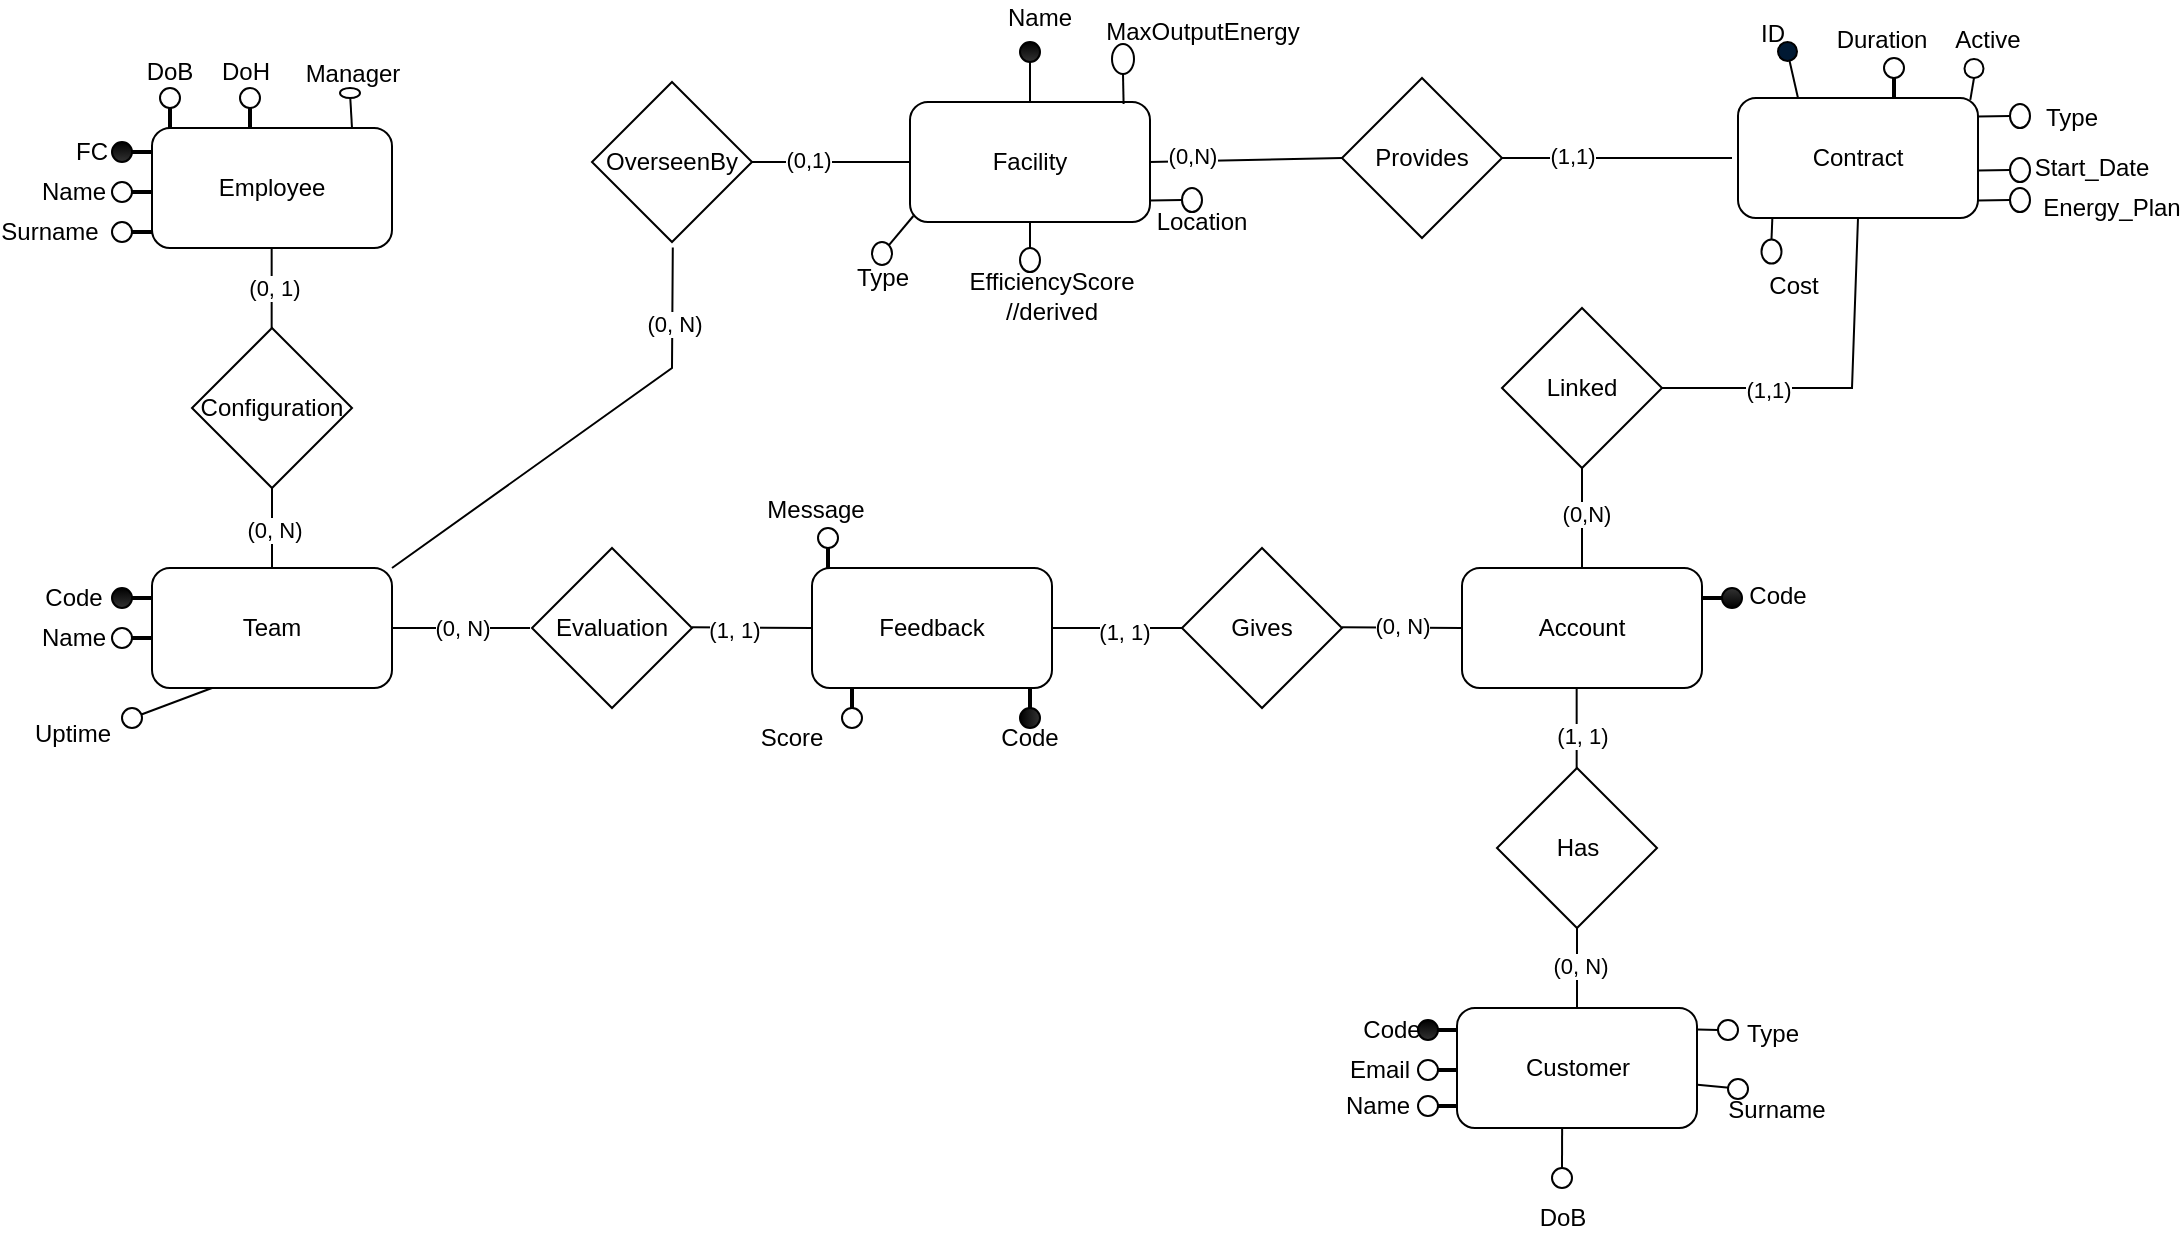 <mxfile version="26.0.10">
  <diagram id="R2lEEEUBdFMjLlhIrx00" name="Page-1">
    <mxGraphModel dx="398" dy="614" grid="1" gridSize="10" guides="1" tooltips="1" connect="1" arrows="1" fold="1" page="0" pageScale="1" pageWidth="850" pageHeight="1100" background="none" math="0" shadow="0" extFonts="Permanent Marker^https://fonts.googleapis.com/css?family=Permanent+Marker">
      <root>
        <mxCell id="0" />
        <mxCell id="1" parent="0" />
        <mxCell id="Rv9nNQW4Hy2pHnhk0odQ-2" value="Facility" style="rounded=1;whiteSpace=wrap;html=1;" parent="1" vertex="1">
          <mxGeometry x="509" y="27" width="120" height="60" as="geometry" />
        </mxCell>
        <mxCell id="Rv9nNQW4Hy2pHnhk0odQ-5" value="Customer" style="rounded=1;whiteSpace=wrap;html=1;" parent="1" vertex="1">
          <mxGeometry x="782.5" y="480" width="120" height="60" as="geometry" />
        </mxCell>
        <mxCell id="Rv9nNQW4Hy2pHnhk0odQ-7" value="Team" style="rounded=1;whiteSpace=wrap;html=1;" parent="1" vertex="1">
          <mxGeometry x="130" y="260" width="120" height="60" as="geometry" />
        </mxCell>
        <mxCell id="Rv9nNQW4Hy2pHnhk0odQ-8" value="Employee" style="rounded=1;whiteSpace=wrap;html=1;" parent="1" vertex="1">
          <mxGeometry x="130" y="40" width="120" height="60" as="geometry" />
        </mxCell>
        <mxCell id="Rv9nNQW4Hy2pHnhk0odQ-10" value="Feedback" style="rounded=1;whiteSpace=wrap;html=1;" parent="1" vertex="1">
          <mxGeometry x="460" y="260" width="120" height="60" as="geometry" />
        </mxCell>
        <mxCell id="Rv9nNQW4Hy2pHnhk0odQ-11" value="Account" style="rounded=1;whiteSpace=wrap;html=1;" parent="1" vertex="1">
          <mxGeometry x="785" y="260" width="120" height="60" as="geometry" />
        </mxCell>
        <mxCell id="Rv9nNQW4Hy2pHnhk0odQ-14" value="Gives" style="rhombus;whiteSpace=wrap;html=1;" parent="1" vertex="1">
          <mxGeometry x="645" y="250" width="80" height="80" as="geometry" />
        </mxCell>
        <mxCell id="Rv9nNQW4Hy2pHnhk0odQ-16" value="Has" style="rhombus;whiteSpace=wrap;html=1;" parent="1" vertex="1">
          <mxGeometry x="802.5" y="360" width="80" height="80" as="geometry" />
        </mxCell>
        <mxCell id="Rv9nNQW4Hy2pHnhk0odQ-27" value="" style="endArrow=none;html=1;rounded=0;exitX=0.5;exitY=0;exitDx=0;exitDy=0;entryX=0.5;entryY=1;entryDx=0;entryDy=0;" parent="1" source="Rv9nNQW4Hy2pHnhk0odQ-5" target="Rv9nNQW4Hy2pHnhk0odQ-16" edge="1">
          <mxGeometry width="50" height="50" relative="1" as="geometry">
            <mxPoint x="787.5" y="490" as="sourcePoint" />
            <mxPoint x="837.5" y="440" as="targetPoint" />
          </mxGeometry>
        </mxCell>
        <mxCell id="Rv9nNQW4Hy2pHnhk0odQ-61" value="(0, N)" style="edgeLabel;html=1;align=center;verticalAlign=middle;resizable=0;points=[];" parent="Rv9nNQW4Hy2pHnhk0odQ-27" vertex="1" connectable="0">
          <mxGeometry x="0.06" y="-1" relative="1" as="geometry">
            <mxPoint as="offset" />
          </mxGeometry>
        </mxCell>
        <mxCell id="Rv9nNQW4Hy2pHnhk0odQ-28" value="" style="endArrow=none;html=1;rounded=0;exitX=0.5;exitY=0;exitDx=0;exitDy=0;entryX=0.5;entryY=1;entryDx=0;entryDy=0;" parent="1" edge="1">
          <mxGeometry width="50" height="50" relative="1" as="geometry">
            <mxPoint x="842.33" y="360" as="sourcePoint" />
            <mxPoint x="842.33" y="320" as="targetPoint" />
          </mxGeometry>
        </mxCell>
        <mxCell id="Rv9nNQW4Hy2pHnhk0odQ-62" value="(1, 1)" style="edgeLabel;html=1;align=center;verticalAlign=middle;resizable=0;points=[];" parent="Rv9nNQW4Hy2pHnhk0odQ-28" vertex="1" connectable="0">
          <mxGeometry x="-0.2" y="-2" relative="1" as="geometry">
            <mxPoint as="offset" />
          </mxGeometry>
        </mxCell>
        <mxCell id="Rv9nNQW4Hy2pHnhk0odQ-35" value="Configuration" style="rhombus;whiteSpace=wrap;html=1;" parent="1" vertex="1">
          <mxGeometry x="150" y="140" width="80" height="80" as="geometry" />
        </mxCell>
        <mxCell id="Rv9nNQW4Hy2pHnhk0odQ-36" value="" style="endArrow=none;html=1;rounded=0;exitX=0.5;exitY=0;exitDx=0;exitDy=0;entryX=0.5;entryY=1;entryDx=0;entryDy=0;" parent="1" target="Rv9nNQW4Hy2pHnhk0odQ-35" edge="1">
          <mxGeometry width="50" height="50" relative="1" as="geometry">
            <mxPoint x="190" y="260" as="sourcePoint" />
            <mxPoint x="185" y="220" as="targetPoint" />
          </mxGeometry>
        </mxCell>
        <mxCell id="Rv9nNQW4Hy2pHnhk0odQ-67" value="(0, N)" style="edgeLabel;html=1;align=center;verticalAlign=middle;resizable=0;points=[];" parent="Rv9nNQW4Hy2pHnhk0odQ-36" vertex="1" connectable="0">
          <mxGeometry x="-0.04" y="-1" relative="1" as="geometry">
            <mxPoint as="offset" />
          </mxGeometry>
        </mxCell>
        <mxCell id="Rv9nNQW4Hy2pHnhk0odQ-37" value="" style="endArrow=none;html=1;rounded=0;exitX=0.5;exitY=0;exitDx=0;exitDy=0;entryX=0.5;entryY=1;entryDx=0;entryDy=0;" parent="1" edge="1">
          <mxGeometry width="50" height="50" relative="1" as="geometry">
            <mxPoint x="189.83" y="140" as="sourcePoint" />
            <mxPoint x="189.83" y="100" as="targetPoint" />
          </mxGeometry>
        </mxCell>
        <mxCell id="Rv9nNQW4Hy2pHnhk0odQ-68" value="(0, 1)" style="edgeLabel;html=1;align=center;verticalAlign=middle;resizable=0;points=[];" parent="Rv9nNQW4Hy2pHnhk0odQ-37" vertex="1" connectable="0">
          <mxGeometry y="-1" relative="1" as="geometry">
            <mxPoint as="offset" />
          </mxGeometry>
        </mxCell>
        <mxCell id="Rv9nNQW4Hy2pHnhk0odQ-43" value="OverseenBy" style="rhombus;whiteSpace=wrap;html=1;" parent="1" vertex="1">
          <mxGeometry x="350" y="17" width="80" height="80" as="geometry" />
        </mxCell>
        <mxCell id="Rv9nNQW4Hy2pHnhk0odQ-45" value="" style="endArrow=none;html=1;rounded=0;entryX=1;entryY=0;entryDx=0;entryDy=0;exitX=0.505;exitY=1.035;exitDx=0;exitDy=0;exitPerimeter=0;" parent="1" source="Rv9nNQW4Hy2pHnhk0odQ-43" target="Rv9nNQW4Hy2pHnhk0odQ-7" edge="1">
          <mxGeometry width="50" height="50" relative="1" as="geometry">
            <mxPoint x="40" y="288.86" as="sourcePoint" />
            <mxPoint x="130" y="288.86" as="targetPoint" />
            <Array as="points">
              <mxPoint x="390" y="160" />
            </Array>
          </mxGeometry>
        </mxCell>
        <mxCell id="Rv9nNQW4Hy2pHnhk0odQ-69" value="(0, N)" style="edgeLabel;html=1;align=center;verticalAlign=middle;resizable=0;points=[];" parent="Rv9nNQW4Hy2pHnhk0odQ-45" vertex="1" connectable="0">
          <mxGeometry x="-0.676" y="1" relative="1" as="geometry">
            <mxPoint as="offset" />
          </mxGeometry>
        </mxCell>
        <mxCell id="Rv9nNQW4Hy2pHnhk0odQ-50" value="" style="endArrow=none;html=1;rounded=0;entryX=0;entryY=0.5;entryDx=0;entryDy=0;" parent="1" target="Rv9nNQW4Hy2pHnhk0odQ-14" edge="1">
          <mxGeometry width="50" height="50" relative="1" as="geometry">
            <mxPoint x="580" y="290" as="sourcePoint" />
            <mxPoint x="630" y="240" as="targetPoint" />
          </mxGeometry>
        </mxCell>
        <mxCell id="Rv9nNQW4Hy2pHnhk0odQ-64" value="(1, 1)" style="edgeLabel;html=1;align=center;verticalAlign=middle;resizable=0;points=[];" parent="Rv9nNQW4Hy2pHnhk0odQ-50" vertex="1" connectable="0">
          <mxGeometry x="0.108" y="-2" relative="1" as="geometry">
            <mxPoint as="offset" />
          </mxGeometry>
        </mxCell>
        <mxCell id="Rv9nNQW4Hy2pHnhk0odQ-52" value="" style="endArrow=none;html=1;rounded=0;" parent="1" edge="1">
          <mxGeometry width="50" height="50" relative="1" as="geometry">
            <mxPoint x="725" y="289.66" as="sourcePoint" />
            <mxPoint x="785" y="290" as="targetPoint" />
          </mxGeometry>
        </mxCell>
        <mxCell id="Rv9nNQW4Hy2pHnhk0odQ-63" value="(0, N)" style="edgeLabel;html=1;align=center;verticalAlign=middle;resizable=0;points=[];" parent="Rv9nNQW4Hy2pHnhk0odQ-52" vertex="1" connectable="0">
          <mxGeometry x="-0.007" y="1" relative="1" as="geometry">
            <mxPoint as="offset" />
          </mxGeometry>
        </mxCell>
        <mxCell id="Rv9nNQW4Hy2pHnhk0odQ-54" value="" style="endArrow=none;html=1;rounded=0;entryX=0;entryY=0.5;entryDx=0;entryDy=0;exitX=1;exitY=0.5;exitDx=0;exitDy=0;" parent="1" source="Rv9nNQW4Hy2pHnhk0odQ-7" edge="1">
          <mxGeometry width="50" height="50" relative="1" as="geometry">
            <mxPoint x="254" y="290" as="sourcePoint" />
            <mxPoint x="319" y="290" as="targetPoint" />
          </mxGeometry>
        </mxCell>
        <mxCell id="Rv9nNQW4Hy2pHnhk0odQ-66" value="(0, N)" style="edgeLabel;html=1;align=center;verticalAlign=middle;resizable=0;points=[];" parent="Rv9nNQW4Hy2pHnhk0odQ-54" vertex="1" connectable="0">
          <mxGeometry x="-0.003" y="-1" relative="1" as="geometry">
            <mxPoint y="-1" as="offset" />
          </mxGeometry>
        </mxCell>
        <mxCell id="Rv9nNQW4Hy2pHnhk0odQ-55" value="Evaluation" style="rhombus;whiteSpace=wrap;html=1;" parent="1" vertex="1">
          <mxGeometry x="320" y="250" width="80" height="80" as="geometry" />
        </mxCell>
        <mxCell id="Rv9nNQW4Hy2pHnhk0odQ-56" value="" style="endArrow=none;html=1;rounded=0;" parent="1" edge="1">
          <mxGeometry width="50" height="50" relative="1" as="geometry">
            <mxPoint x="400" y="289.66" as="sourcePoint" />
            <mxPoint x="460" y="290" as="targetPoint" />
          </mxGeometry>
        </mxCell>
        <mxCell id="Rv9nNQW4Hy2pHnhk0odQ-65" value="(1, 1)" style="edgeLabel;html=1;align=center;verticalAlign=middle;resizable=0;points=[];" parent="Rv9nNQW4Hy2pHnhk0odQ-56" vertex="1" connectable="0">
          <mxGeometry x="-0.306" y="-1" relative="1" as="geometry">
            <mxPoint as="offset" />
          </mxGeometry>
        </mxCell>
        <mxCell id="Rv9nNQW4Hy2pHnhk0odQ-91" value="" style="group" parent="1" vertex="1" connectable="0">
          <mxGeometry x="110" y="290" width="20" height="10" as="geometry" />
        </mxCell>
        <mxCell id="Rv9nNQW4Hy2pHnhk0odQ-83" value="" style="line;strokeWidth=2;html=1;" parent="Rv9nNQW4Hy2pHnhk0odQ-91" vertex="1">
          <mxGeometry x="10" width="10" height="10" as="geometry" />
        </mxCell>
        <mxCell id="Rv9nNQW4Hy2pHnhk0odQ-90" value="" style="ellipse;whiteSpace=wrap;html=1;aspect=fixed;" parent="Rv9nNQW4Hy2pHnhk0odQ-91" vertex="1">
          <mxGeometry width="10" height="10" as="geometry" />
        </mxCell>
        <mxCell id="Rv9nNQW4Hy2pHnhk0odQ-92" value="" style="group" parent="1" vertex="1" connectable="0">
          <mxGeometry x="110" y="270" width="20" height="10" as="geometry" />
        </mxCell>
        <mxCell id="Rv9nNQW4Hy2pHnhk0odQ-93" value="" style="line;strokeWidth=2;html=1;" parent="Rv9nNQW4Hy2pHnhk0odQ-92" vertex="1">
          <mxGeometry x="10" width="10" height="10" as="geometry" />
        </mxCell>
        <mxCell id="Rv9nNQW4Hy2pHnhk0odQ-94" value="" style="ellipse;whiteSpace=wrap;html=1;aspect=fixed;fillStyle=solid;fillColor=#000000;gradientColor=#333333;" parent="Rv9nNQW4Hy2pHnhk0odQ-92" vertex="1">
          <mxGeometry width="10" height="10" as="geometry" />
        </mxCell>
        <mxCell id="Rv9nNQW4Hy2pHnhk0odQ-96" value="Code" style="text;html=1;align=center;verticalAlign=middle;whiteSpace=wrap;rounded=0;" parent="1" vertex="1">
          <mxGeometry x="81" y="270" width="20" height="10" as="geometry" />
        </mxCell>
        <mxCell id="Rv9nNQW4Hy2pHnhk0odQ-97" value="Name" style="text;html=1;align=center;verticalAlign=middle;whiteSpace=wrap;rounded=0;" parent="1" vertex="1">
          <mxGeometry x="81" y="290" width="20" height="10" as="geometry" />
        </mxCell>
        <mxCell id="Rv9nNQW4Hy2pHnhk0odQ-106" value="" style="group" parent="1" vertex="1" connectable="0">
          <mxGeometry x="110" y="67" width="20" height="10" as="geometry" />
        </mxCell>
        <mxCell id="Rv9nNQW4Hy2pHnhk0odQ-107" value="" style="line;strokeWidth=2;html=1;" parent="Rv9nNQW4Hy2pHnhk0odQ-106" vertex="1">
          <mxGeometry x="10" width="10" height="10" as="geometry" />
        </mxCell>
        <mxCell id="Rv9nNQW4Hy2pHnhk0odQ-108" value="" style="ellipse;whiteSpace=wrap;html=1;aspect=fixed;" parent="Rv9nNQW4Hy2pHnhk0odQ-106" vertex="1">
          <mxGeometry width="10" height="10" as="geometry" />
        </mxCell>
        <mxCell id="Rv9nNQW4Hy2pHnhk0odQ-109" value="" style="group" parent="1" vertex="1" connectable="0">
          <mxGeometry x="110" y="47" width="20" height="10" as="geometry" />
        </mxCell>
        <mxCell id="Rv9nNQW4Hy2pHnhk0odQ-110" value="" style="line;strokeWidth=2;html=1;" parent="Rv9nNQW4Hy2pHnhk0odQ-109" vertex="1">
          <mxGeometry x="10" width="10" height="10" as="geometry" />
        </mxCell>
        <mxCell id="Rv9nNQW4Hy2pHnhk0odQ-111" value="" style="ellipse;whiteSpace=wrap;html=1;aspect=fixed;fillStyle=solid;fillColor=#000000;gradientColor=#333333;" parent="Rv9nNQW4Hy2pHnhk0odQ-109" vertex="1">
          <mxGeometry width="10" height="10" as="geometry" />
        </mxCell>
        <mxCell id="Rv9nNQW4Hy2pHnhk0odQ-112" value="FC" style="text;html=1;align=center;verticalAlign=middle;whiteSpace=wrap;rounded=0;" parent="1" vertex="1">
          <mxGeometry x="90" y="47" width="20" height="10" as="geometry" />
        </mxCell>
        <mxCell id="Rv9nNQW4Hy2pHnhk0odQ-113" value="Name" style="text;html=1;align=center;verticalAlign=middle;whiteSpace=wrap;rounded=0;" parent="1" vertex="1">
          <mxGeometry x="81" y="67" width="20" height="10" as="geometry" />
        </mxCell>
        <mxCell id="Rv9nNQW4Hy2pHnhk0odQ-114" value="" style="group" parent="1" vertex="1" connectable="0">
          <mxGeometry x="110" y="87" width="20" height="10" as="geometry" />
        </mxCell>
        <mxCell id="Rv9nNQW4Hy2pHnhk0odQ-115" value="" style="line;strokeWidth=2;html=1;" parent="Rv9nNQW4Hy2pHnhk0odQ-114" vertex="1">
          <mxGeometry x="10" width="10" height="10" as="geometry" />
        </mxCell>
        <mxCell id="Rv9nNQW4Hy2pHnhk0odQ-116" value="" style="ellipse;whiteSpace=wrap;html=1;aspect=fixed;" parent="Rv9nNQW4Hy2pHnhk0odQ-114" vertex="1">
          <mxGeometry width="10" height="10" as="geometry" />
        </mxCell>
        <mxCell id="Rv9nNQW4Hy2pHnhk0odQ-117" value="Surname" style="text;html=1;align=center;verticalAlign=middle;whiteSpace=wrap;rounded=0;" parent="1" vertex="1">
          <mxGeometry x="69" y="87" width="20" height="10" as="geometry" />
        </mxCell>
        <mxCell id="Rv9nNQW4Hy2pHnhk0odQ-118" value="" style="group;rotation=90;" parent="1" vertex="1" connectable="0">
          <mxGeometry x="129" y="25" width="20" height="10" as="geometry" />
        </mxCell>
        <mxCell id="Rv9nNQW4Hy2pHnhk0odQ-119" value="" style="line;strokeWidth=2;html=1;rotation=90;" parent="Rv9nNQW4Hy2pHnhk0odQ-118" vertex="1">
          <mxGeometry x="5" y="5" width="10" height="10" as="geometry" />
        </mxCell>
        <mxCell id="Rv9nNQW4Hy2pHnhk0odQ-120" value="" style="ellipse;whiteSpace=wrap;html=1;aspect=fixed;rotation=90;" parent="Rv9nNQW4Hy2pHnhk0odQ-118" vertex="1">
          <mxGeometry x="5" y="-5" width="10" height="10" as="geometry" />
        </mxCell>
        <mxCell id="Rv9nNQW4Hy2pHnhk0odQ-121" value="DoB" style="text;html=1;align=center;verticalAlign=middle;whiteSpace=wrap;rounded=0;" parent="1" vertex="1">
          <mxGeometry x="134" y="7" width="10" height="10" as="geometry" />
        </mxCell>
        <mxCell id="Rv9nNQW4Hy2pHnhk0odQ-124" value="" style="group;rotation=90;" parent="1" vertex="1" connectable="0">
          <mxGeometry x="169" y="25" width="20" height="10" as="geometry" />
        </mxCell>
        <mxCell id="Rv9nNQW4Hy2pHnhk0odQ-125" value="" style="line;strokeWidth=2;html=1;rotation=90;" parent="Rv9nNQW4Hy2pHnhk0odQ-124" vertex="1">
          <mxGeometry x="5" y="5" width="10" height="10" as="geometry" />
        </mxCell>
        <mxCell id="Rv9nNQW4Hy2pHnhk0odQ-126" value="" style="ellipse;whiteSpace=wrap;html=1;aspect=fixed;rotation=90;" parent="Rv9nNQW4Hy2pHnhk0odQ-124" vertex="1">
          <mxGeometry x="5" y="-5" width="10" height="10" as="geometry" />
        </mxCell>
        <mxCell id="Rv9nNQW4Hy2pHnhk0odQ-127" value="DoH" style="text;html=1;align=center;verticalAlign=middle;whiteSpace=wrap;rounded=0;" parent="1" vertex="1">
          <mxGeometry x="172" y="7" width="10" height="10" as="geometry" />
        </mxCell>
        <mxCell id="Rv9nNQW4Hy2pHnhk0odQ-135" value="" style="group;rotation=-90;" parent="1" vertex="1" connectable="0">
          <mxGeometry x="559" y="325" width="20" height="10" as="geometry" />
        </mxCell>
        <mxCell id="Rv9nNQW4Hy2pHnhk0odQ-136" value="" style="line;strokeWidth=2;html=1;rotation=-90;" parent="Rv9nNQW4Hy2pHnhk0odQ-135" vertex="1">
          <mxGeometry x="5" y="-5" width="10" height="10" as="geometry" />
        </mxCell>
        <mxCell id="Rv9nNQW4Hy2pHnhk0odQ-137" value="" style="ellipse;whiteSpace=wrap;html=1;aspect=fixed;fillStyle=solid;fillColor=#000000;gradientColor=#333333;rotation=-90;" parent="Rv9nNQW4Hy2pHnhk0odQ-135" vertex="1">
          <mxGeometry x="5" y="5" width="10" height="10" as="geometry" />
        </mxCell>
        <mxCell id="Rv9nNQW4Hy2pHnhk0odQ-138" value="Code" style="text;html=1;align=center;verticalAlign=middle;whiteSpace=wrap;rounded=0;" parent="1" vertex="1">
          <mxGeometry x="559" y="340" width="20" height="10" as="geometry" />
        </mxCell>
        <mxCell id="Rv9nNQW4Hy2pHnhk0odQ-140" value="" style="group;rotation=-90;" parent="1" vertex="1" connectable="0">
          <mxGeometry x="470" y="325" width="20" height="10" as="geometry" />
        </mxCell>
        <mxCell id="Rv9nNQW4Hy2pHnhk0odQ-141" value="" style="line;strokeWidth=2;html=1;rotation=-90;" parent="Rv9nNQW4Hy2pHnhk0odQ-140" vertex="1">
          <mxGeometry x="5" y="-5" width="10" height="10" as="geometry" />
        </mxCell>
        <mxCell id="Rv9nNQW4Hy2pHnhk0odQ-142" value="" style="ellipse;whiteSpace=wrap;html=1;aspect=fixed;rotation=-90;" parent="Rv9nNQW4Hy2pHnhk0odQ-140" vertex="1">
          <mxGeometry x="5" y="5" width="10" height="10" as="geometry" />
        </mxCell>
        <mxCell id="Rv9nNQW4Hy2pHnhk0odQ-143" value="Score" style="text;html=1;align=center;verticalAlign=middle;whiteSpace=wrap;rounded=0;" parent="1" vertex="1">
          <mxGeometry x="440" y="340" width="20" height="10" as="geometry" />
        </mxCell>
        <mxCell id="Rv9nNQW4Hy2pHnhk0odQ-144" value="" style="group;rotation=90;" parent="1" vertex="1" connectable="0">
          <mxGeometry x="458" y="245" width="20" height="10" as="geometry" />
        </mxCell>
        <mxCell id="Rv9nNQW4Hy2pHnhk0odQ-145" value="" style="line;strokeWidth=2;html=1;rotation=90;" parent="Rv9nNQW4Hy2pHnhk0odQ-144" vertex="1">
          <mxGeometry x="5" y="5" width="10" height="10" as="geometry" />
        </mxCell>
        <mxCell id="Rv9nNQW4Hy2pHnhk0odQ-146" value="" style="ellipse;whiteSpace=wrap;html=1;aspect=fixed;rotation=90;" parent="Rv9nNQW4Hy2pHnhk0odQ-144" vertex="1">
          <mxGeometry x="5" y="-5" width="10" height="10" as="geometry" />
        </mxCell>
        <mxCell id="Rv9nNQW4Hy2pHnhk0odQ-147" value="Message" style="text;html=1;align=center;verticalAlign=middle;whiteSpace=wrap;rounded=0;" parent="1" vertex="1">
          <mxGeometry x="457" y="226" width="10" height="10" as="geometry" />
        </mxCell>
        <mxCell id="Rv9nNQW4Hy2pHnhk0odQ-212" value="Location" style="text;html=1;align=center;verticalAlign=middle;whiteSpace=wrap;rounded=0;" parent="1" vertex="1">
          <mxGeometry x="645" y="82" width="20" height="10" as="geometry" />
        </mxCell>
        <mxCell id="Rv9nNQW4Hy2pHnhk0odQ-226" value="" style="group" parent="1" vertex="1" connectable="0">
          <mxGeometry x="763" y="506" width="20" height="10" as="geometry" />
        </mxCell>
        <mxCell id="Rv9nNQW4Hy2pHnhk0odQ-227" value="" style="line;strokeWidth=2;html=1;" parent="Rv9nNQW4Hy2pHnhk0odQ-226" vertex="1">
          <mxGeometry x="10" width="10" height="10" as="geometry" />
        </mxCell>
        <mxCell id="Rv9nNQW4Hy2pHnhk0odQ-228" value="" style="ellipse;whiteSpace=wrap;html=1;aspect=fixed;" parent="Rv9nNQW4Hy2pHnhk0odQ-226" vertex="1">
          <mxGeometry width="10" height="10" as="geometry" />
        </mxCell>
        <mxCell id="Rv9nNQW4Hy2pHnhk0odQ-229" value="" style="group" parent="1" vertex="1" connectable="0">
          <mxGeometry x="763" y="486" width="20" height="10" as="geometry" />
        </mxCell>
        <mxCell id="Rv9nNQW4Hy2pHnhk0odQ-230" value="" style="line;strokeWidth=2;html=1;" parent="Rv9nNQW4Hy2pHnhk0odQ-229" vertex="1">
          <mxGeometry x="10" width="10" height="10" as="geometry" />
        </mxCell>
        <mxCell id="Rv9nNQW4Hy2pHnhk0odQ-231" value="" style="ellipse;whiteSpace=wrap;html=1;aspect=fixed;fillStyle=solid;fillColor=#000000;gradientColor=#333333;" parent="Rv9nNQW4Hy2pHnhk0odQ-229" vertex="1">
          <mxGeometry width="10" height="10" as="geometry" />
        </mxCell>
        <mxCell id="Rv9nNQW4Hy2pHnhk0odQ-232" value="Code" style="text;html=1;align=center;verticalAlign=middle;whiteSpace=wrap;rounded=0;" parent="1" vertex="1">
          <mxGeometry x="740" y="486" width="20" height="10" as="geometry" />
        </mxCell>
        <mxCell id="Rv9nNQW4Hy2pHnhk0odQ-233" value="Email" style="text;html=1;align=center;verticalAlign=middle;whiteSpace=wrap;rounded=0;" parent="1" vertex="1">
          <mxGeometry x="734" y="506" width="20" height="10" as="geometry" />
        </mxCell>
        <mxCell id="Rv9nNQW4Hy2pHnhk0odQ-234" value="" style="group" parent="1" vertex="1" connectable="0">
          <mxGeometry x="763" y="524" width="20" height="10" as="geometry" />
        </mxCell>
        <mxCell id="Rv9nNQW4Hy2pHnhk0odQ-235" value="" style="line;strokeWidth=2;html=1;" parent="Rv9nNQW4Hy2pHnhk0odQ-234" vertex="1">
          <mxGeometry x="10" width="10" height="10" as="geometry" />
        </mxCell>
        <mxCell id="Rv9nNQW4Hy2pHnhk0odQ-236" value="" style="ellipse;whiteSpace=wrap;html=1;aspect=fixed;" parent="Rv9nNQW4Hy2pHnhk0odQ-234" vertex="1">
          <mxGeometry width="10" height="10" as="geometry" />
        </mxCell>
        <mxCell id="Rv9nNQW4Hy2pHnhk0odQ-237" value="Name" style="text;html=1;align=center;verticalAlign=middle;whiteSpace=wrap;rounded=0;" parent="1" vertex="1">
          <mxGeometry x="733" y="524" width="20" height="10" as="geometry" />
        </mxCell>
        <mxCell id="Rv9nNQW4Hy2pHnhk0odQ-268" value="" style="group;rotation=-180;" parent="1" vertex="1" connectable="0">
          <mxGeometry x="905" y="270" width="20" height="10" as="geometry" />
        </mxCell>
        <mxCell id="Rv9nNQW4Hy2pHnhk0odQ-269" value="" style="line;strokeWidth=2;html=1;rotation=-180;" parent="Rv9nNQW4Hy2pHnhk0odQ-268" vertex="1">
          <mxGeometry width="10" height="10" as="geometry" />
        </mxCell>
        <mxCell id="Rv9nNQW4Hy2pHnhk0odQ-270" value="" style="ellipse;whiteSpace=wrap;html=1;aspect=fixed;fillStyle=solid;fillColor=#000000;gradientColor=#333333;rotation=-180;" parent="Rv9nNQW4Hy2pHnhk0odQ-268" vertex="1">
          <mxGeometry x="10" width="10" height="10" as="geometry" />
        </mxCell>
        <mxCell id="Rv9nNQW4Hy2pHnhk0odQ-271" value="Code" style="text;html=1;align=center;verticalAlign=middle;whiteSpace=wrap;rounded=0;" parent="1" vertex="1">
          <mxGeometry x="932.5" y="269" width="20" height="10" as="geometry" />
        </mxCell>
        <mxCell id="FTfOvMeQZkhhuj3rjYe9-11" value="" style="endArrow=none;html=1;rounded=0;exitX=0.014;exitY=0.95;exitDx=0;exitDy=0;exitPerimeter=0;" parent="1" source="Rv9nNQW4Hy2pHnhk0odQ-2" target="FTfOvMeQZkhhuj3rjYe9-13" edge="1">
          <mxGeometry width="50" height="50" relative="1" as="geometry">
            <mxPoint x="661" y="57" as="sourcePoint" />
            <mxPoint x="680" y="57" as="targetPoint" />
          </mxGeometry>
        </mxCell>
        <mxCell id="FTfOvMeQZkhhuj3rjYe9-13" value="" style="ellipse;whiteSpace=wrap;html=1;" parent="1" vertex="1">
          <mxGeometry x="490" y="97" width="10" height="11.5" as="geometry" />
        </mxCell>
        <mxCell id="FTfOvMeQZkhhuj3rjYe9-14" value="Type" style="text;html=1;align=center;verticalAlign=middle;resizable=0;points=[];autosize=1;strokeColor=none;fillColor=none;" parent="1" vertex="1">
          <mxGeometry x="470" y="100" width="50" height="30" as="geometry" />
        </mxCell>
        <mxCell id="FTfOvMeQZkhhuj3rjYe9-20" value="" style="endArrow=none;html=1;rounded=0;entryX=1.001;entryY=0.821;entryDx=0;entryDy=0;entryPerimeter=0;" parent="1" source="FTfOvMeQZkhhuj3rjYe9-21" edge="1">
          <mxGeometry width="50" height="50" relative="1" as="geometry">
            <mxPoint x="679.88" y="76" as="sourcePoint" />
            <mxPoint x="629" y="76.26" as="targetPoint" />
          </mxGeometry>
        </mxCell>
        <mxCell id="FTfOvMeQZkhhuj3rjYe9-23" value="EfficiencyScore&lt;div&gt;&lt;span style=&quot;background-color: transparent; color: light-dark(rgb(0, 0, 0), rgb(255, 255, 255));&quot;&gt;//derived&lt;/span&gt;&lt;/div&gt;" style="text;html=1;align=center;verticalAlign=middle;whiteSpace=wrap;rounded=0;" parent="1" vertex="1">
          <mxGeometry x="570" y="120" width="20" height="7" as="geometry" />
        </mxCell>
        <mxCell id="FTfOvMeQZkhhuj3rjYe9-24" value="" style="ellipse;whiteSpace=wrap;html=1;" parent="1" vertex="1">
          <mxGeometry x="564" y="100" width="10" height="12" as="geometry" />
        </mxCell>
        <mxCell id="FTfOvMeQZkhhuj3rjYe9-25" value="" style="endArrow=none;html=1;rounded=0;entryX=0.5;entryY=1;entryDx=0;entryDy=0;exitX=0.5;exitY=0;exitDx=0;exitDy=0;" parent="1" source="FTfOvMeQZkhhuj3rjYe9-24" target="Rv9nNQW4Hy2pHnhk0odQ-2" edge="1">
          <mxGeometry width="50" height="50" relative="1" as="geometry">
            <mxPoint x="930" y="57" as="sourcePoint" />
            <mxPoint x="980" y="7" as="targetPoint" />
          </mxGeometry>
        </mxCell>
        <mxCell id="FTfOvMeQZkhhuj3rjYe9-28" value="" style="endArrow=none;html=1;rounded=0;" parent="1" source="FTfOvMeQZkhhuj3rjYe9-29" edge="1">
          <mxGeometry width="50" height="50" relative="1" as="geometry">
            <mxPoint x="120" y="330" as="sourcePoint" />
            <mxPoint x="160" y="320" as="targetPoint" />
          </mxGeometry>
        </mxCell>
        <mxCell id="FTfOvMeQZkhhuj3rjYe9-29" value="" style="ellipse;whiteSpace=wrap;html=1;" parent="1" vertex="1">
          <mxGeometry x="115" y="330" width="10" height="10" as="geometry" />
        </mxCell>
        <mxCell id="FTfOvMeQZkhhuj3rjYe9-30" value="Uptime" style="text;html=1;align=center;verticalAlign=middle;resizable=0;points=[];autosize=1;strokeColor=none;fillColor=none;" parent="1" vertex="1">
          <mxGeometry x="60" y="328" width="60" height="30" as="geometry" />
        </mxCell>
        <mxCell id="FTfOvMeQZkhhuj3rjYe9-32" value="" style="endArrow=none;html=1;rounded=0;" parent="1" target="FTfOvMeQZkhhuj3rjYe9-33" edge="1">
          <mxGeometry width="50" height="50" relative="1" as="geometry">
            <mxPoint x="230" y="40" as="sourcePoint" />
            <mxPoint x="230" y="20" as="targetPoint" />
          </mxGeometry>
        </mxCell>
        <mxCell id="FTfOvMeQZkhhuj3rjYe9-33" value="" style="ellipse;whiteSpace=wrap;html=1;" parent="1" vertex="1">
          <mxGeometry x="224" y="20" width="10" height="5" as="geometry" />
        </mxCell>
        <mxCell id="FTfOvMeQZkhhuj3rjYe9-34" value="Manager" style="text;html=1;align=center;verticalAlign=middle;resizable=0;points=[];autosize=1;strokeColor=none;fillColor=none;" parent="1" vertex="1">
          <mxGeometry x="195" y="-2" width="70" height="30" as="geometry" />
        </mxCell>
        <mxCell id="FTfOvMeQZkhhuj3rjYe9-35" value="" style="endArrow=none;html=1;rounded=0;exitX=1.002;exitY=0.179;exitDx=0;exitDy=0;exitPerimeter=0;" parent="1" source="Rv9nNQW4Hy2pHnhk0odQ-5" target="FTfOvMeQZkhhuj3rjYe9-36" edge="1">
          <mxGeometry width="50" height="50" relative="1" as="geometry">
            <mxPoint x="900" y="490" as="sourcePoint" />
            <mxPoint x="930" y="490" as="targetPoint" />
          </mxGeometry>
        </mxCell>
        <mxCell id="FTfOvMeQZkhhuj3rjYe9-36" value="" style="ellipse;whiteSpace=wrap;html=1;" parent="1" vertex="1">
          <mxGeometry x="913" y="486" width="10" height="10" as="geometry" />
        </mxCell>
        <mxCell id="FTfOvMeQZkhhuj3rjYe9-37" value="Type" style="text;html=1;align=center;verticalAlign=middle;resizable=0;points=[];autosize=1;strokeColor=none;fillColor=none;" parent="1" vertex="1">
          <mxGeometry x="915" y="478" width="50" height="30" as="geometry" />
        </mxCell>
        <mxCell id="FTfOvMeQZkhhuj3rjYe9-39" value="" style="endArrow=none;html=1;rounded=0;exitX=1.002;exitY=0.64;exitDx=0;exitDy=0;exitPerimeter=0;" parent="1" source="Rv9nNQW4Hy2pHnhk0odQ-5" edge="1">
          <mxGeometry width="50" height="50" relative="1" as="geometry">
            <mxPoint x="910" y="500" as="sourcePoint" />
            <mxPoint x="920" y="520" as="targetPoint" />
          </mxGeometry>
        </mxCell>
        <mxCell id="FTfOvMeQZkhhuj3rjYe9-41" value="" style="ellipse;whiteSpace=wrap;html=1;" parent="1" vertex="1">
          <mxGeometry x="918" y="515.5" width="10" height="10" as="geometry" />
        </mxCell>
        <mxCell id="FTfOvMeQZkhhuj3rjYe9-42" value="Surname" style="text;html=1;align=center;verticalAlign=middle;resizable=0;points=[];autosize=1;strokeColor=none;fillColor=none;" parent="1" vertex="1">
          <mxGeometry x="906.5" y="516" width="70" height="30" as="geometry" />
        </mxCell>
        <mxCell id="FTfOvMeQZkhhuj3rjYe9-46" value="" style="endArrow=none;html=1;rounded=0;exitX=1;exitY=0.5;exitDx=0;exitDy=0;entryX=0;entryY=0.5;entryDx=0;entryDy=0;" parent="1" source="Rv9nNQW4Hy2pHnhk0odQ-43" target="Rv9nNQW4Hy2pHnhk0odQ-2" edge="1">
          <mxGeometry width="50" height="50" relative="1" as="geometry">
            <mxPoint x="600" y="270" as="sourcePoint" />
            <mxPoint x="650" y="220" as="targetPoint" />
          </mxGeometry>
        </mxCell>
        <mxCell id="FTfOvMeQZkhhuj3rjYe9-48" value="(0,1)" style="edgeLabel;html=1;align=center;verticalAlign=middle;resizable=0;points=[];" parent="FTfOvMeQZkhhuj3rjYe9-46" vertex="1" connectable="0">
          <mxGeometry x="-0.285" y="1" relative="1" as="geometry">
            <mxPoint as="offset" />
          </mxGeometry>
        </mxCell>
        <mxCell id="Rv9nNQW4Hy2pHnhk0odQ-175" value="" style="ellipse;whiteSpace=wrap;html=1;aspect=fixed;fillStyle=solid;fillColor=#000000;gradientColor=#333333;" parent="1" vertex="1">
          <mxGeometry x="564" y="-3" width="10" height="10" as="geometry" />
        </mxCell>
        <mxCell id="Rv9nNQW4Hy2pHnhk0odQ-176" value="Name" style="text;html=1;align=center;verticalAlign=middle;whiteSpace=wrap;rounded=0;" parent="1" vertex="1">
          <mxGeometry x="564" y="-20" width="20" height="10" as="geometry" />
        </mxCell>
        <mxCell id="FTfOvMeQZkhhuj3rjYe9-52" value="" style="endArrow=none;html=1;rounded=0;entryX=0.5;entryY=0;entryDx=0;entryDy=0;exitX=0.5;exitY=1;exitDx=0;exitDy=0;" parent="1" source="Rv9nNQW4Hy2pHnhk0odQ-175" target="Rv9nNQW4Hy2pHnhk0odQ-2" edge="1">
          <mxGeometry width="50" height="50" relative="1" as="geometry">
            <mxPoint x="470" y="110" as="sourcePoint" />
            <mxPoint x="520" y="60" as="targetPoint" />
          </mxGeometry>
        </mxCell>
        <mxCell id="FTfOvMeQZkhhuj3rjYe9-53" value="Contract" style="rounded=1;whiteSpace=wrap;html=1;" parent="1" vertex="1">
          <mxGeometry x="923" y="25" width="120" height="60" as="geometry" />
        </mxCell>
        <mxCell id="FTfOvMeQZkhhuj3rjYe9-21" value="" style="ellipse;whiteSpace=wrap;html=1;" parent="1" vertex="1">
          <mxGeometry x="645" y="70" width="10" height="12" as="geometry" />
        </mxCell>
        <mxCell id="FTfOvMeQZkhhuj3rjYe9-59" value="Provides" style="rhombus;whiteSpace=wrap;html=1;" parent="1" vertex="1">
          <mxGeometry x="725" y="15" width="80" height="80" as="geometry" />
        </mxCell>
        <mxCell id="FTfOvMeQZkhhuj3rjYe9-60" value="" style="endArrow=none;html=1;rounded=0;entryX=1;entryY=0.5;entryDx=0;entryDy=0;exitX=0;exitY=0.5;exitDx=0;exitDy=0;" parent="1" source="FTfOvMeQZkhhuj3rjYe9-59" target="Rv9nNQW4Hy2pHnhk0odQ-2" edge="1">
          <mxGeometry width="50" height="50" relative="1" as="geometry">
            <mxPoint x="490" y="240" as="sourcePoint" />
            <mxPoint x="540" y="190" as="targetPoint" />
          </mxGeometry>
        </mxCell>
        <mxCell id="FTfOvMeQZkhhuj3rjYe9-68" value="(0,N)" style="edgeLabel;html=1;align=center;verticalAlign=middle;resizable=0;points=[];" parent="FTfOvMeQZkhhuj3rjYe9-60" vertex="1" connectable="0">
          <mxGeometry x="0.561" y="-3" relative="1" as="geometry">
            <mxPoint as="offset" />
          </mxGeometry>
        </mxCell>
        <mxCell id="FTfOvMeQZkhhuj3rjYe9-61" value="" style="endArrow=none;html=1;rounded=0;exitX=1;exitY=0.5;exitDx=0;exitDy=0;" parent="1" source="FTfOvMeQZkhhuj3rjYe9-59" edge="1">
          <mxGeometry width="50" height="50" relative="1" as="geometry">
            <mxPoint x="800" y="60" as="sourcePoint" />
            <mxPoint x="920" y="55" as="targetPoint" />
          </mxGeometry>
        </mxCell>
        <mxCell id="FTfOvMeQZkhhuj3rjYe9-69" value="(1,1)" style="edgeLabel;html=1;align=center;verticalAlign=middle;resizable=0;points=[];" parent="FTfOvMeQZkhhuj3rjYe9-61" vertex="1" connectable="0">
          <mxGeometry x="-0.391" y="1" relative="1" as="geometry">
            <mxPoint as="offset" />
          </mxGeometry>
        </mxCell>
        <mxCell id="FTfOvMeQZkhhuj3rjYe9-62" value="Linked" style="rhombus;whiteSpace=wrap;html=1;" parent="1" vertex="1">
          <mxGeometry x="805" y="130" width="80" height="80" as="geometry" />
        </mxCell>
        <mxCell id="FTfOvMeQZkhhuj3rjYe9-63" value="" style="endArrow=none;html=1;rounded=0;entryX=1;entryY=0.5;entryDx=0;entryDy=0;exitX=0.5;exitY=1;exitDx=0;exitDy=0;" parent="1" source="FTfOvMeQZkhhuj3rjYe9-53" target="FTfOvMeQZkhhuj3rjYe9-62" edge="1">
          <mxGeometry width="50" height="50" relative="1" as="geometry">
            <mxPoint x="490" y="240" as="sourcePoint" />
            <mxPoint x="540" y="190" as="targetPoint" />
            <Array as="points">
              <mxPoint x="980" y="170" />
            </Array>
          </mxGeometry>
        </mxCell>
        <mxCell id="FTfOvMeQZkhhuj3rjYe9-66" value="(1,1)" style="edgeLabel;html=1;align=center;verticalAlign=middle;resizable=0;points=[];" parent="FTfOvMeQZkhhuj3rjYe9-63" vertex="1" connectable="0">
          <mxGeometry x="0.411" y="1" relative="1" as="geometry">
            <mxPoint as="offset" />
          </mxGeometry>
        </mxCell>
        <mxCell id="FTfOvMeQZkhhuj3rjYe9-64" value="" style="endArrow=none;html=1;rounded=0;entryX=0.5;entryY=1;entryDx=0;entryDy=0;exitX=0.5;exitY=0;exitDx=0;exitDy=0;" parent="1" source="Rv9nNQW4Hy2pHnhk0odQ-11" target="FTfOvMeQZkhhuj3rjYe9-62" edge="1">
          <mxGeometry width="50" height="50" relative="1" as="geometry">
            <mxPoint x="490" y="240" as="sourcePoint" />
            <mxPoint x="540" y="190" as="targetPoint" />
          </mxGeometry>
        </mxCell>
        <mxCell id="FTfOvMeQZkhhuj3rjYe9-67" value="(0,N)" style="edgeLabel;html=1;align=center;verticalAlign=middle;resizable=0;points=[];" parent="FTfOvMeQZkhhuj3rjYe9-64" vertex="1" connectable="0">
          <mxGeometry x="0.08" y="-2" relative="1" as="geometry">
            <mxPoint as="offset" />
          </mxGeometry>
        </mxCell>
        <mxCell id="FTfOvMeQZkhhuj3rjYe9-72" value="" style="endArrow=none;html=1;rounded=0;exitX=0.25;exitY=0;exitDx=0;exitDy=0;" parent="1" source="FTfOvMeQZkhhuj3rjYe9-53" target="FTfOvMeQZkhhuj3rjYe9-71" edge="1">
          <mxGeometry width="50" height="50" relative="1" as="geometry">
            <mxPoint x="953" y="25" as="sourcePoint" />
            <mxPoint x="953" as="targetPoint" />
          </mxGeometry>
        </mxCell>
        <mxCell id="FTfOvMeQZkhhuj3rjYe9-71" value="" style="ellipse;whiteSpace=wrap;html=1;aspect=fixed;fillStyle=solid;fillColor=#001933;" parent="1" vertex="1">
          <mxGeometry x="943" y="-3" width="9.5" height="9.5" as="geometry" />
        </mxCell>
        <mxCell id="FTfOvMeQZkhhuj3rjYe9-73" value="ID" style="text;html=1;align=center;verticalAlign=middle;resizable=0;points=[];autosize=1;strokeColor=none;fillColor=none;" parent="1" vertex="1">
          <mxGeometry x="920" y="-22" width="40" height="30" as="geometry" />
        </mxCell>
        <mxCell id="FTfOvMeQZkhhuj3rjYe9-74" value="Type" style="text;html=1;align=center;verticalAlign=middle;whiteSpace=wrap;rounded=0;" parent="1" vertex="1">
          <mxGeometry x="1080" y="30" width="20" height="10" as="geometry" />
        </mxCell>
        <mxCell id="FTfOvMeQZkhhuj3rjYe9-75" value="" style="endArrow=none;html=1;rounded=0;entryX=1.001;entryY=0.821;entryDx=0;entryDy=0;entryPerimeter=0;" parent="1" source="FTfOvMeQZkhhuj3rjYe9-76" edge="1">
          <mxGeometry width="50" height="50" relative="1" as="geometry">
            <mxPoint x="1093.88" y="34" as="sourcePoint" />
            <mxPoint x="1043" y="34.26" as="targetPoint" />
          </mxGeometry>
        </mxCell>
        <mxCell id="FTfOvMeQZkhhuj3rjYe9-76" value="" style="ellipse;whiteSpace=wrap;html=1;" parent="1" vertex="1">
          <mxGeometry x="1059" y="28" width="10" height="12" as="geometry" />
        </mxCell>
        <mxCell id="FTfOvMeQZkhhuj3rjYe9-77" value="Start_Date" style="text;html=1;align=center;verticalAlign=middle;whiteSpace=wrap;rounded=0;" parent="1" vertex="1">
          <mxGeometry x="1090" y="55" width="20" height="10" as="geometry" />
        </mxCell>
        <mxCell id="FTfOvMeQZkhhuj3rjYe9-78" value="" style="endArrow=none;html=1;rounded=0;entryX=1.001;entryY=0.821;entryDx=0;entryDy=0;entryPerimeter=0;" parent="1" source="FTfOvMeQZkhhuj3rjYe9-79" edge="1">
          <mxGeometry width="50" height="50" relative="1" as="geometry">
            <mxPoint x="1093.88" y="61" as="sourcePoint" />
            <mxPoint x="1043" y="61.26" as="targetPoint" />
          </mxGeometry>
        </mxCell>
        <mxCell id="FTfOvMeQZkhhuj3rjYe9-79" value="" style="ellipse;whiteSpace=wrap;html=1;" parent="1" vertex="1">
          <mxGeometry x="1059" y="55" width="10" height="12" as="geometry" />
        </mxCell>
        <mxCell id="FTfOvMeQZkhhuj3rjYe9-81" value="Energy_Plan" style="text;html=1;align=center;verticalAlign=middle;whiteSpace=wrap;rounded=0;" parent="1" vertex="1">
          <mxGeometry x="1100" y="75" width="20" height="10" as="geometry" />
        </mxCell>
        <mxCell id="FTfOvMeQZkhhuj3rjYe9-82" value="" style="endArrow=none;html=1;rounded=0;entryX=1.001;entryY=0.821;entryDx=0;entryDy=0;entryPerimeter=0;" parent="1" source="FTfOvMeQZkhhuj3rjYe9-83" edge="1">
          <mxGeometry width="50" height="50" relative="1" as="geometry">
            <mxPoint x="1093.88" y="76" as="sourcePoint" />
            <mxPoint x="1043" y="76.26" as="targetPoint" />
          </mxGeometry>
        </mxCell>
        <mxCell id="FTfOvMeQZkhhuj3rjYe9-83" value="" style="ellipse;whiteSpace=wrap;html=1;" parent="1" vertex="1">
          <mxGeometry x="1059" y="70" width="10" height="12" as="geometry" />
        </mxCell>
        <mxCell id="FTfOvMeQZkhhuj3rjYe9-89" value="Cost" style="text;html=1;align=center;verticalAlign=middle;whiteSpace=wrap;rounded=0;" parent="1" vertex="1">
          <mxGeometry x="940.75" y="115.75" width="20" height="7" as="geometry" />
        </mxCell>
        <mxCell id="FTfOvMeQZkhhuj3rjYe9-90" value="" style="ellipse;whiteSpace=wrap;html=1;" parent="1" vertex="1">
          <mxGeometry x="934.75" y="95.75" width="10" height="12" as="geometry" />
        </mxCell>
        <mxCell id="FTfOvMeQZkhhuj3rjYe9-91" value="" style="endArrow=none;html=1;rounded=0;entryX=0.143;entryY=1.005;entryDx=0;entryDy=0;exitX=0.5;exitY=0;exitDx=0;exitDy=0;entryPerimeter=0;" parent="1" source="FTfOvMeQZkhhuj3rjYe9-90" target="FTfOvMeQZkhhuj3rjYe9-53" edge="1">
          <mxGeometry width="50" height="50" relative="1" as="geometry">
            <mxPoint x="1300.75" y="52.75" as="sourcePoint" />
            <mxPoint x="939.75" y="82.75" as="targetPoint" />
          </mxGeometry>
        </mxCell>
        <mxCell id="FTfOvMeQZkhhuj3rjYe9-100" value="" style="group;rotation=90;" parent="1" vertex="1" connectable="0">
          <mxGeometry x="991" y="10" width="20" height="10" as="geometry" />
        </mxCell>
        <mxCell id="FTfOvMeQZkhhuj3rjYe9-101" value="" style="line;strokeWidth=2;html=1;rotation=90;" parent="FTfOvMeQZkhhuj3rjYe9-100" vertex="1">
          <mxGeometry x="5" y="5" width="10" height="10" as="geometry" />
        </mxCell>
        <mxCell id="FTfOvMeQZkhhuj3rjYe9-102" value="" style="ellipse;whiteSpace=wrap;html=1;aspect=fixed;rotation=90;" parent="FTfOvMeQZkhhuj3rjYe9-100" vertex="1">
          <mxGeometry x="5" y="-5" width="10" height="10" as="geometry" />
        </mxCell>
        <mxCell id="FTfOvMeQZkhhuj3rjYe9-103" value="Duration" style="text;html=1;align=center;verticalAlign=middle;whiteSpace=wrap;rounded=0;" parent="1" vertex="1">
          <mxGeometry x="990" y="-9" width="10" height="10" as="geometry" />
        </mxCell>
        <mxCell id="FTfOvMeQZkhhuj3rjYe9-108" value="" style="group;rotation=90;" parent="1" vertex="1" connectable="0">
          <mxGeometry x="1031.5" y="9.5" width="19" height="13.88" as="geometry" />
        </mxCell>
        <mxCell id="FTfOvMeQZkhhuj3rjYe9-110" value="" style="ellipse;whiteSpace=wrap;html=1;aspect=fixed;rotation=90;" parent="FTfOvMeQZkhhuj3rjYe9-108" vertex="1">
          <mxGeometry x="4.75" y="-4" width="9.5" height="9.5" as="geometry" />
        </mxCell>
        <mxCell id="FTfOvMeQZkhhuj3rjYe9-111" value="Active" style="text;html=1;align=center;verticalAlign=middle;whiteSpace=wrap;rounded=0;" parent="1" vertex="1">
          <mxGeometry x="1043" y="-9" width="10" height="10" as="geometry" />
        </mxCell>
        <mxCell id="FTfOvMeQZkhhuj3rjYe9-112" value="" style="endArrow=none;html=1;rounded=0;entryX=1;entryY=0.5;entryDx=0;entryDy=0;exitX=0.968;exitY=0.016;exitDx=0;exitDy=0;exitPerimeter=0;" parent="1" source="FTfOvMeQZkhhuj3rjYe9-53" target="FTfOvMeQZkhhuj3rjYe9-110" edge="1">
          <mxGeometry width="50" height="50" relative="1" as="geometry">
            <mxPoint x="1040" y="60" as="sourcePoint" />
            <mxPoint x="1090" y="10" as="targetPoint" />
          </mxGeometry>
        </mxCell>
        <mxCell id="mMcR2TCD_iFHlu4honva-1" value="" style="endArrow=none;html=1;rounded=0;exitX=0.89;exitY=0.017;exitDx=0;exitDy=0;exitPerimeter=0;" parent="1" source="Rv9nNQW4Hy2pHnhk0odQ-2" target="mMcR2TCD_iFHlu4honva-2" edge="1">
          <mxGeometry width="50" height="50" relative="1" as="geometry">
            <mxPoint x="660" as="sourcePoint" />
            <mxPoint x="616" as="targetPoint" />
          </mxGeometry>
        </mxCell>
        <mxCell id="mMcR2TCD_iFHlu4honva-2" value="" style="ellipse;whiteSpace=wrap;html=1;" parent="1" vertex="1">
          <mxGeometry x="610" y="-2" width="11" height="15" as="geometry" />
        </mxCell>
        <mxCell id="mMcR2TCD_iFHlu4honva-3" value="MaxOutputEnergy" style="text;html=1;align=center;verticalAlign=middle;resizable=0;points=[];autosize=1;strokeColor=none;fillColor=none;" parent="1" vertex="1">
          <mxGeometry x="595" y="-23.5" width="120" height="30" as="geometry" />
        </mxCell>
        <mxCell id="xx63uA11irZrkVVuEprc-1" value="" style="endArrow=none;html=1;rounded=0;entryX=0.438;entryY=1;entryDx=0;entryDy=0;entryPerimeter=0;" parent="1" source="xx63uA11irZrkVVuEprc-2" target="Rv9nNQW4Hy2pHnhk0odQ-5" edge="1">
          <mxGeometry width="50" height="50" relative="1" as="geometry">
            <mxPoint x="840" y="570" as="sourcePoint" />
            <mxPoint x="850" y="560" as="targetPoint" />
          </mxGeometry>
        </mxCell>
        <mxCell id="xx63uA11irZrkVVuEprc-2" value="" style="ellipse;whiteSpace=wrap;html=1;aspect=fixed;" parent="1" vertex="1">
          <mxGeometry x="830" y="560" width="10" height="10" as="geometry" />
        </mxCell>
        <mxCell id="xx63uA11irZrkVVuEprc-4" value="DoB" style="text;html=1;align=center;verticalAlign=middle;resizable=0;points=[];autosize=1;strokeColor=none;fillColor=none;" parent="1" vertex="1">
          <mxGeometry x="810" y="570" width="50" height="30" as="geometry" />
        </mxCell>
      </root>
    </mxGraphModel>
  </diagram>
</mxfile>
